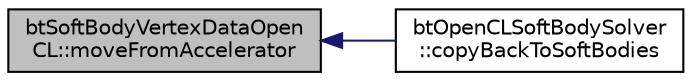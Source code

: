 digraph "btSoftBodyVertexDataOpenCL::moveFromAccelerator"
{
  edge [fontname="Helvetica",fontsize="10",labelfontname="Helvetica",labelfontsize="10"];
  node [fontname="Helvetica",fontsize="10",shape=record];
  rankdir="LR";
  Node1 [label="btSoftBodyVertexDataOpen\lCL::moveFromAccelerator",height=0.2,width=0.4,color="black", fillcolor="grey75", style="filled", fontcolor="black"];
  Node1 -> Node2 [dir="back",color="midnightblue",fontsize="10",style="solid",fontname="Helvetica"];
  Node2 [label="btOpenCLSoftBodySolver\l::copyBackToSoftBodies",height=0.2,width=0.4,color="black", fillcolor="white", style="filled",URL="$classbt_open_c_l_soft_body_solver.html#ab5490d39c1bf489ed33d6e6a4582f93b"];
}
